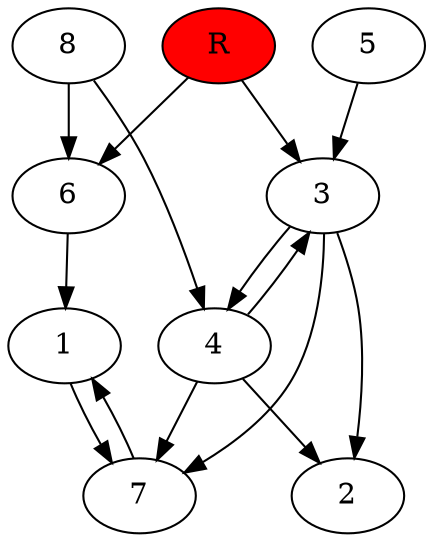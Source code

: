 digraph prb12684 {
	1
	2
	3
	4
	5
	6
	7
	8
	R [fillcolor="#ff0000" style=filled]
	1 -> 7
	3 -> 2
	3 -> 4
	3 -> 7
	4 -> 2
	4 -> 3
	4 -> 7
	5 -> 3
	6 -> 1
	7 -> 1
	8 -> 4
	8 -> 6
	R -> 3
	R -> 6
}
